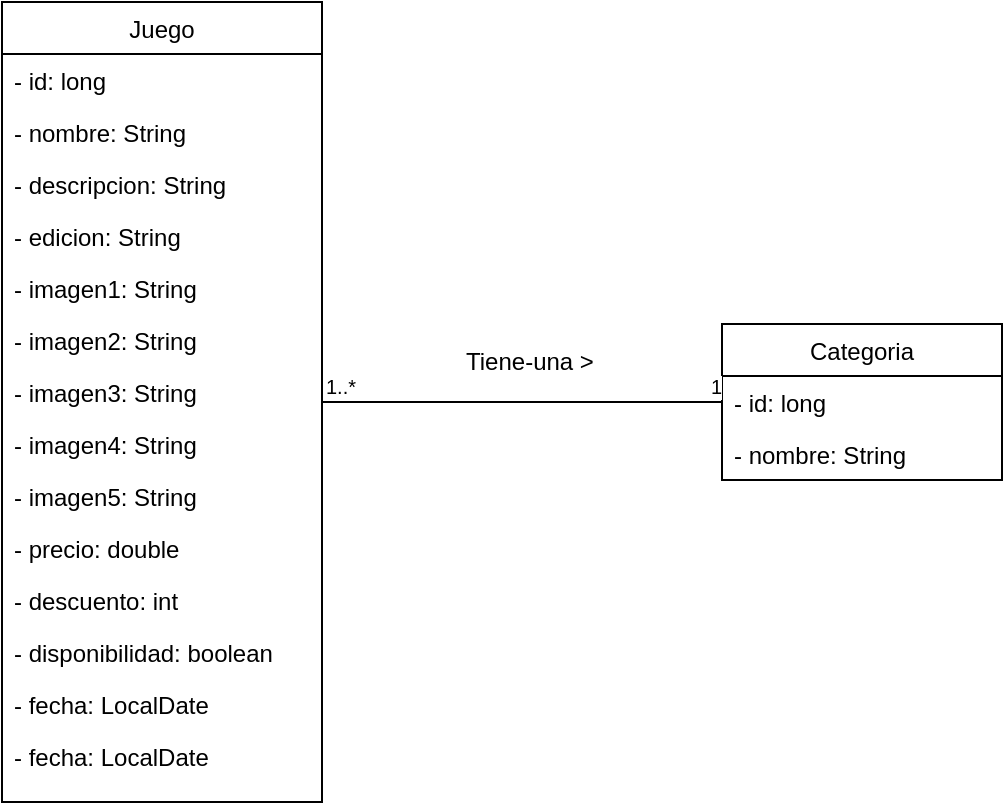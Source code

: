 <mxfile version="14.4.3" type="device"><diagram id="x33Ky4crSfatDQMJ7DJk" name="Página-1"><mxGraphModel dx="1086" dy="813" grid="1" gridSize="10" guides="1" tooltips="1" connect="1" arrows="1" fold="1" page="1" pageScale="1" pageWidth="1169" pageHeight="827" math="0" shadow="0"><root><mxCell id="0"/><mxCell id="1" parent="0"/><mxCell id="1_AkbddVL0gYRpmJ7L3P-1" value="Juego" style="swimlane;fontStyle=0;childLayout=stackLayout;horizontal=1;startSize=26;fillColor=none;horizontalStack=0;resizeParent=1;resizeParentMax=0;resizeLast=0;collapsible=1;marginBottom=0;" parent="1" vertex="1"><mxGeometry x="250" y="170" width="160" height="400" as="geometry"/></mxCell><mxCell id="1_AkbddVL0gYRpmJ7L3P-2" value="- id: long" style="text;strokeColor=none;fillColor=none;align=left;verticalAlign=top;spacingLeft=4;spacingRight=4;overflow=hidden;rotatable=0;points=[[0,0.5],[1,0.5]];portConstraint=eastwest;" parent="1_AkbddVL0gYRpmJ7L3P-1" vertex="1"><mxGeometry y="26" width="160" height="26" as="geometry"/></mxCell><mxCell id="1_AkbddVL0gYRpmJ7L3P-3" value="- nombre: String" style="text;strokeColor=none;fillColor=none;align=left;verticalAlign=top;spacingLeft=4;spacingRight=4;overflow=hidden;rotatable=0;points=[[0,0.5],[1,0.5]];portConstraint=eastwest;" parent="1_AkbddVL0gYRpmJ7L3P-1" vertex="1"><mxGeometry y="52" width="160" height="26" as="geometry"/></mxCell><mxCell id="1_AkbddVL0gYRpmJ7L3P-4" value="- descripcion: String&#10;" style="text;strokeColor=none;fillColor=none;align=left;verticalAlign=top;spacingLeft=4;spacingRight=4;overflow=hidden;rotatable=0;points=[[0,0.5],[1,0.5]];portConstraint=eastwest;" parent="1_AkbddVL0gYRpmJ7L3P-1" vertex="1"><mxGeometry y="78" width="160" height="26" as="geometry"/></mxCell><mxCell id="1_AkbddVL0gYRpmJ7L3P-5" value="- edicion: String&#10;" style="text;strokeColor=none;fillColor=none;align=left;verticalAlign=top;spacingLeft=4;spacingRight=4;overflow=hidden;rotatable=0;points=[[0,0.5],[1,0.5]];portConstraint=eastwest;" parent="1_AkbddVL0gYRpmJ7L3P-1" vertex="1"><mxGeometry y="104" width="160" height="26" as="geometry"/></mxCell><mxCell id="1_AkbddVL0gYRpmJ7L3P-6" value="- imagen1: String&#10;" style="text;strokeColor=none;fillColor=none;align=left;verticalAlign=top;spacingLeft=4;spacingRight=4;overflow=hidden;rotatable=0;points=[[0,0.5],[1,0.5]];portConstraint=eastwest;" parent="1_AkbddVL0gYRpmJ7L3P-1" vertex="1"><mxGeometry y="130" width="160" height="26" as="geometry"/></mxCell><mxCell id="m64VssCqzHR4SHKdrj2k-1" value="- imagen2: String&#10;" style="text;strokeColor=none;fillColor=none;align=left;verticalAlign=top;spacingLeft=4;spacingRight=4;overflow=hidden;rotatable=0;points=[[0,0.5],[1,0.5]];portConstraint=eastwest;" parent="1_AkbddVL0gYRpmJ7L3P-1" vertex="1"><mxGeometry y="156" width="160" height="26" as="geometry"/></mxCell><mxCell id="m64VssCqzHR4SHKdrj2k-2" value="- imagen3: String&#10;" style="text;strokeColor=none;fillColor=none;align=left;verticalAlign=top;spacingLeft=4;spacingRight=4;overflow=hidden;rotatable=0;points=[[0,0.5],[1,0.5]];portConstraint=eastwest;" parent="1_AkbddVL0gYRpmJ7L3P-1" vertex="1"><mxGeometry y="182" width="160" height="26" as="geometry"/></mxCell><mxCell id="m64VssCqzHR4SHKdrj2k-3" value="- imagen4: String&#10;" style="text;strokeColor=none;fillColor=none;align=left;verticalAlign=top;spacingLeft=4;spacingRight=4;overflow=hidden;rotatable=0;points=[[0,0.5],[1,0.5]];portConstraint=eastwest;" parent="1_AkbddVL0gYRpmJ7L3P-1" vertex="1"><mxGeometry y="208" width="160" height="26" as="geometry"/></mxCell><mxCell id="m64VssCqzHR4SHKdrj2k-4" value="- imagen5: String&#10;" style="text;strokeColor=none;fillColor=none;align=left;verticalAlign=top;spacingLeft=4;spacingRight=4;overflow=hidden;rotatable=0;points=[[0,0.5],[1,0.5]];portConstraint=eastwest;" parent="1_AkbddVL0gYRpmJ7L3P-1" vertex="1"><mxGeometry y="234" width="160" height="26" as="geometry"/></mxCell><mxCell id="m64VssCqzHR4SHKdrj2k-5" value="- precio: double&#10;" style="text;strokeColor=none;fillColor=none;align=left;verticalAlign=top;spacingLeft=4;spacingRight=4;overflow=hidden;rotatable=0;points=[[0,0.5],[1,0.5]];portConstraint=eastwest;" parent="1_AkbddVL0gYRpmJ7L3P-1" vertex="1"><mxGeometry y="260" width="160" height="26" as="geometry"/></mxCell><mxCell id="m64VssCqzHR4SHKdrj2k-6" value="- descuento: int&#10;" style="text;strokeColor=none;fillColor=none;align=left;verticalAlign=top;spacingLeft=4;spacingRight=4;overflow=hidden;rotatable=0;points=[[0,0.5],[1,0.5]];portConstraint=eastwest;" parent="1_AkbddVL0gYRpmJ7L3P-1" vertex="1"><mxGeometry y="286" width="160" height="26" as="geometry"/></mxCell><mxCell id="m64VssCqzHR4SHKdrj2k-7" value="- disponibilidad: boolean&#10;" style="text;strokeColor=none;fillColor=none;align=left;verticalAlign=top;spacingLeft=4;spacingRight=4;overflow=hidden;rotatable=0;points=[[0,0.5],[1,0.5]];portConstraint=eastwest;" parent="1_AkbddVL0gYRpmJ7L3P-1" vertex="1"><mxGeometry y="312" width="160" height="26" as="geometry"/></mxCell><mxCell id="m64VssCqzHR4SHKdrj2k-8" value="- fecha: LocalDate&#10;" style="text;strokeColor=none;fillColor=none;align=left;verticalAlign=top;spacingLeft=4;spacingRight=4;overflow=hidden;rotatable=0;points=[[0,0.5],[1,0.5]];portConstraint=eastwest;" parent="1_AkbddVL0gYRpmJ7L3P-1" vertex="1"><mxGeometry y="338" width="160" height="26" as="geometry"/></mxCell><mxCell id="1_AkbddVL0gYRpmJ7L3P-7" value="- fecha: LocalDate&#10;" style="text;strokeColor=none;fillColor=none;align=left;verticalAlign=top;spacingLeft=4;spacingRight=4;overflow=hidden;rotatable=0;points=[[0,0.5],[1,0.5]];portConstraint=eastwest;" parent="1_AkbddVL0gYRpmJ7L3P-1" vertex="1"><mxGeometry y="364" width="160" height="36" as="geometry"/></mxCell><mxCell id="1_AkbddVL0gYRpmJ7L3P-8" value="Categoria" style="swimlane;fontStyle=0;childLayout=stackLayout;horizontal=1;startSize=26;fillColor=none;horizontalStack=0;resizeParent=1;resizeParentMax=0;resizeLast=0;collapsible=1;marginBottom=0;" parent="1" vertex="1"><mxGeometry x="610" y="331" width="140" height="78" as="geometry"/></mxCell><mxCell id="1_AkbddVL0gYRpmJ7L3P-9" value="- id: long" style="text;strokeColor=none;fillColor=none;align=left;verticalAlign=top;spacingLeft=4;spacingRight=4;overflow=hidden;rotatable=0;points=[[0,0.5],[1,0.5]];portConstraint=eastwest;" parent="1_AkbddVL0gYRpmJ7L3P-8" vertex="1"><mxGeometry y="26" width="140" height="26" as="geometry"/></mxCell><mxCell id="1_AkbddVL0gYRpmJ7L3P-10" value="- nombre: String" style="text;strokeColor=none;fillColor=none;align=left;verticalAlign=top;spacingLeft=4;spacingRight=4;overflow=hidden;rotatable=0;points=[[0,0.5],[1,0.5]];portConstraint=eastwest;" parent="1_AkbddVL0gYRpmJ7L3P-8" vertex="1"><mxGeometry y="52" width="140" height="26" as="geometry"/></mxCell><mxCell id="1_AkbddVL0gYRpmJ7L3P-12" value="" style="endArrow=none;html=1;edgeStyle=orthogonalEdgeStyle;" parent="1" source="1_AkbddVL0gYRpmJ7L3P-1" target="1_AkbddVL0gYRpmJ7L3P-8" edge="1"><mxGeometry relative="1" as="geometry"><mxPoint x="370" y="270" as="sourcePoint"/><mxPoint x="530" y="270" as="targetPoint"/></mxGeometry></mxCell><mxCell id="1_AkbddVL0gYRpmJ7L3P-13" value="1..*" style="resizable=0;html=1;align=left;verticalAlign=bottom;labelBackgroundColor=#ffffff;fontSize=10;" parent="1_AkbddVL0gYRpmJ7L3P-12" connectable="0" vertex="1"><mxGeometry x="-1" relative="1" as="geometry"/></mxCell><mxCell id="1_AkbddVL0gYRpmJ7L3P-14" value="1" style="resizable=0;html=1;align=right;verticalAlign=bottom;labelBackgroundColor=#ffffff;fontSize=10;" parent="1_AkbddVL0gYRpmJ7L3P-12" connectable="0" vertex="1"><mxGeometry x="1" relative="1" as="geometry"/></mxCell><mxCell id="1_AkbddVL0gYRpmJ7L3P-15" value="Tiene-una &amp;gt;" style="text;html=1;resizable=0;points=[];autosize=1;align=left;verticalAlign=top;spacingTop=-4;" parent="1" vertex="1"><mxGeometry x="480" y="340" width="80" height="20" as="geometry"/></mxCell></root></mxGraphModel></diagram></mxfile>